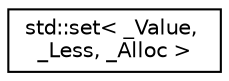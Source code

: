 digraph "Graphical Class Hierarchy"
{
  edge [fontname="Helvetica",fontsize="10",labelfontname="Helvetica",labelfontsize="10"];
  node [fontname="Helvetica",fontsize="10",shape=record];
  rankdir="LR";
  Node0 [label="std::set\< _Value, \l_Less, _Alloc \>",height=0.2,width=0.4,color="black", fillcolor="white", style="filled",URL="$classstd_1_1set.html"];
}
